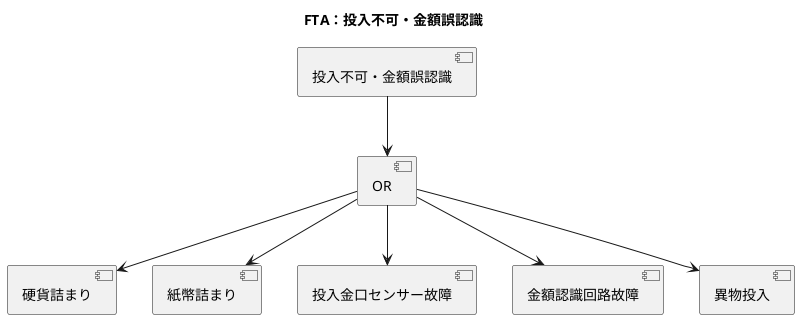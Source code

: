 @startuml
title FTA：投入不可・金額誤認識

' トップ事象
[投入不可・金額誤認識] as TOP

' ゲート（ラベルで表現）
[OR] as OR1

' 下位事象
[硬貨詰まり] as E1
[紙幣詰まり] as E2
[投入金口センサー故障] as E3
[金額認識回路故障] as E4
[異物投入] as E5

' 構造
TOP -down-> OR1

OR1 -down-> E1
OR1 -down-> E2
OR1 -down-> E3
OR1 -down-> E4
OR1 -down-> E5

@enduml